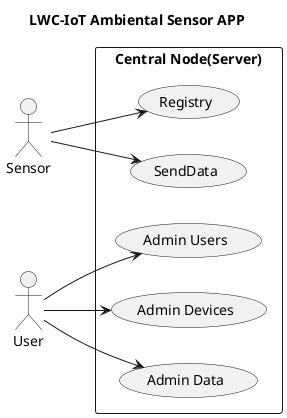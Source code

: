 @startuml
'autonumber
title LWC-IoT Ambiental Sensor APP

left to right direction
actor "Sensor" as ss
actor "User" as us
rectangle "Central Node(Server)" {
  usecase "Registry" as UC1
  usecase "SendData" as UC2
  usecase "Admin Users" as UC3
  usecase "Admin Devices" as UC4
  usecase "Admin Data" as UC5
}
ss --> UC1
ss --> UC2
us --> UC3
us --> UC4
us --> UC5
@enduml
